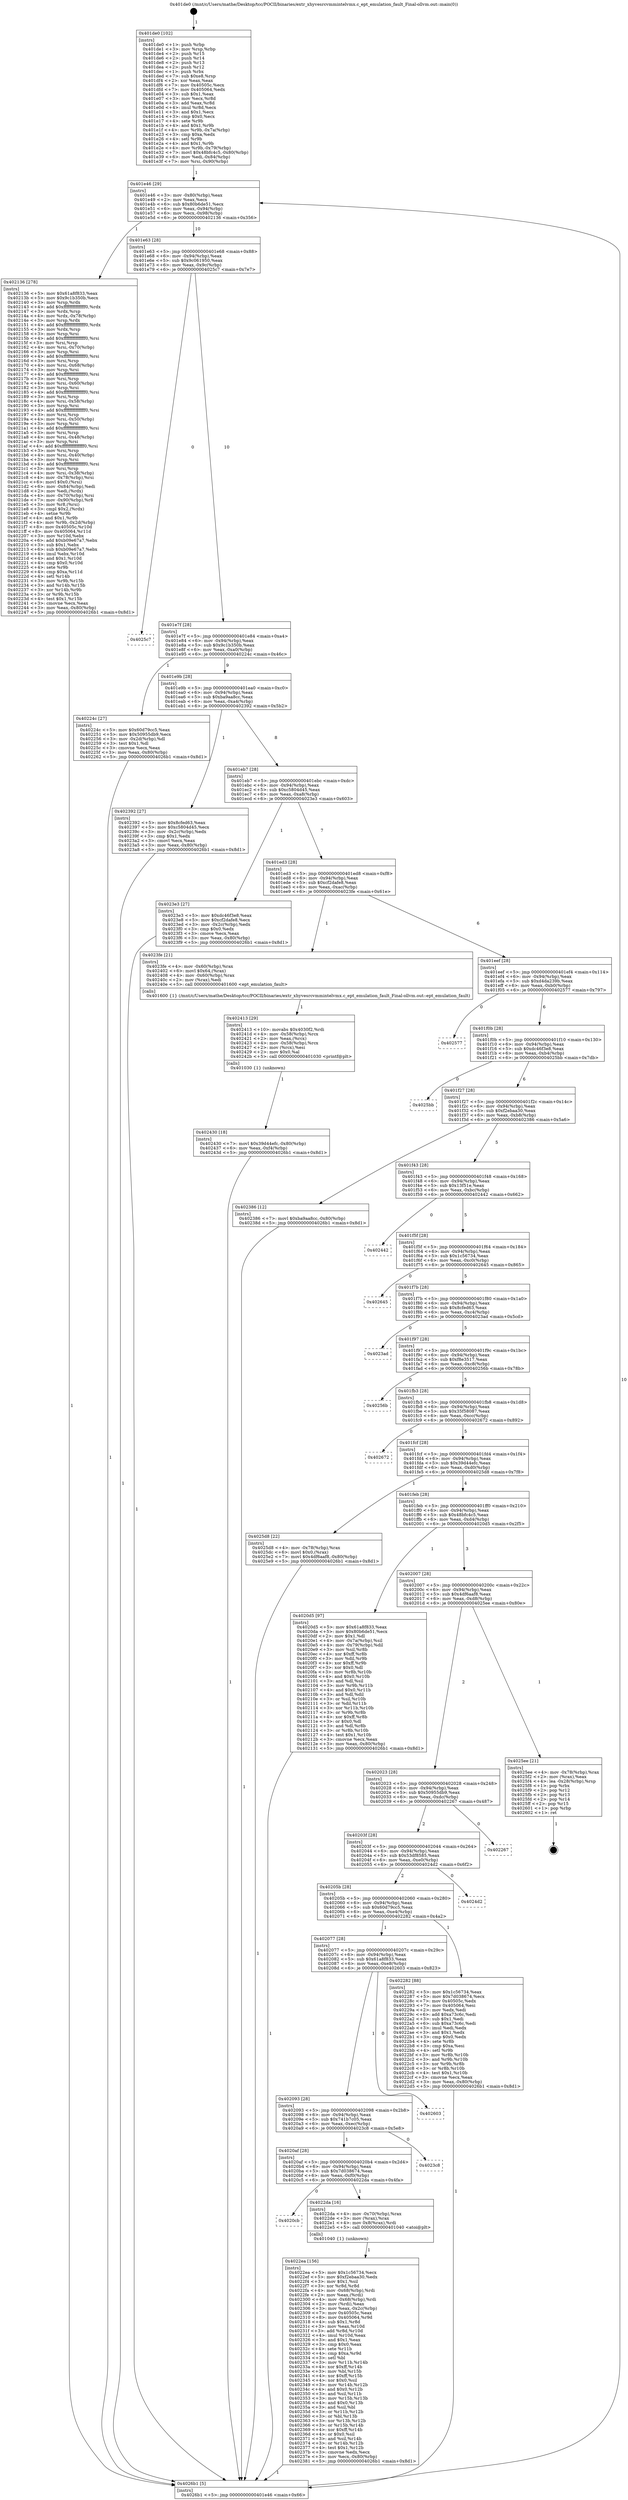 digraph "0x401de0" {
  label = "0x401de0 (/mnt/c/Users/mathe/Desktop/tcc/POCII/binaries/extr_xhyvesrcvmmintelvmx.c_ept_emulation_fault_Final-ollvm.out::main(0))"
  labelloc = "t"
  node[shape=record]

  Entry [label="",width=0.3,height=0.3,shape=circle,fillcolor=black,style=filled]
  "0x401e46" [label="{
     0x401e46 [29]\l
     | [instrs]\l
     &nbsp;&nbsp;0x401e46 \<+3\>: mov -0x80(%rbp),%eax\l
     &nbsp;&nbsp;0x401e49 \<+2\>: mov %eax,%ecx\l
     &nbsp;&nbsp;0x401e4b \<+6\>: sub $0x80b6de51,%ecx\l
     &nbsp;&nbsp;0x401e51 \<+6\>: mov %eax,-0x94(%rbp)\l
     &nbsp;&nbsp;0x401e57 \<+6\>: mov %ecx,-0x98(%rbp)\l
     &nbsp;&nbsp;0x401e5d \<+6\>: je 0000000000402136 \<main+0x356\>\l
  }"]
  "0x402136" [label="{
     0x402136 [278]\l
     | [instrs]\l
     &nbsp;&nbsp;0x402136 \<+5\>: mov $0x61a8f833,%eax\l
     &nbsp;&nbsp;0x40213b \<+5\>: mov $0x9c1b350b,%ecx\l
     &nbsp;&nbsp;0x402140 \<+3\>: mov %rsp,%rdx\l
     &nbsp;&nbsp;0x402143 \<+4\>: add $0xfffffffffffffff0,%rdx\l
     &nbsp;&nbsp;0x402147 \<+3\>: mov %rdx,%rsp\l
     &nbsp;&nbsp;0x40214a \<+4\>: mov %rdx,-0x78(%rbp)\l
     &nbsp;&nbsp;0x40214e \<+3\>: mov %rsp,%rdx\l
     &nbsp;&nbsp;0x402151 \<+4\>: add $0xfffffffffffffff0,%rdx\l
     &nbsp;&nbsp;0x402155 \<+3\>: mov %rdx,%rsp\l
     &nbsp;&nbsp;0x402158 \<+3\>: mov %rsp,%rsi\l
     &nbsp;&nbsp;0x40215b \<+4\>: add $0xfffffffffffffff0,%rsi\l
     &nbsp;&nbsp;0x40215f \<+3\>: mov %rsi,%rsp\l
     &nbsp;&nbsp;0x402162 \<+4\>: mov %rsi,-0x70(%rbp)\l
     &nbsp;&nbsp;0x402166 \<+3\>: mov %rsp,%rsi\l
     &nbsp;&nbsp;0x402169 \<+4\>: add $0xfffffffffffffff0,%rsi\l
     &nbsp;&nbsp;0x40216d \<+3\>: mov %rsi,%rsp\l
     &nbsp;&nbsp;0x402170 \<+4\>: mov %rsi,-0x68(%rbp)\l
     &nbsp;&nbsp;0x402174 \<+3\>: mov %rsp,%rsi\l
     &nbsp;&nbsp;0x402177 \<+4\>: add $0xfffffffffffffff0,%rsi\l
     &nbsp;&nbsp;0x40217b \<+3\>: mov %rsi,%rsp\l
     &nbsp;&nbsp;0x40217e \<+4\>: mov %rsi,-0x60(%rbp)\l
     &nbsp;&nbsp;0x402182 \<+3\>: mov %rsp,%rsi\l
     &nbsp;&nbsp;0x402185 \<+4\>: add $0xfffffffffffffff0,%rsi\l
     &nbsp;&nbsp;0x402189 \<+3\>: mov %rsi,%rsp\l
     &nbsp;&nbsp;0x40218c \<+4\>: mov %rsi,-0x58(%rbp)\l
     &nbsp;&nbsp;0x402190 \<+3\>: mov %rsp,%rsi\l
     &nbsp;&nbsp;0x402193 \<+4\>: add $0xfffffffffffffff0,%rsi\l
     &nbsp;&nbsp;0x402197 \<+3\>: mov %rsi,%rsp\l
     &nbsp;&nbsp;0x40219a \<+4\>: mov %rsi,-0x50(%rbp)\l
     &nbsp;&nbsp;0x40219e \<+3\>: mov %rsp,%rsi\l
     &nbsp;&nbsp;0x4021a1 \<+4\>: add $0xfffffffffffffff0,%rsi\l
     &nbsp;&nbsp;0x4021a5 \<+3\>: mov %rsi,%rsp\l
     &nbsp;&nbsp;0x4021a8 \<+4\>: mov %rsi,-0x48(%rbp)\l
     &nbsp;&nbsp;0x4021ac \<+3\>: mov %rsp,%rsi\l
     &nbsp;&nbsp;0x4021af \<+4\>: add $0xfffffffffffffff0,%rsi\l
     &nbsp;&nbsp;0x4021b3 \<+3\>: mov %rsi,%rsp\l
     &nbsp;&nbsp;0x4021b6 \<+4\>: mov %rsi,-0x40(%rbp)\l
     &nbsp;&nbsp;0x4021ba \<+3\>: mov %rsp,%rsi\l
     &nbsp;&nbsp;0x4021bd \<+4\>: add $0xfffffffffffffff0,%rsi\l
     &nbsp;&nbsp;0x4021c1 \<+3\>: mov %rsi,%rsp\l
     &nbsp;&nbsp;0x4021c4 \<+4\>: mov %rsi,-0x38(%rbp)\l
     &nbsp;&nbsp;0x4021c8 \<+4\>: mov -0x78(%rbp),%rsi\l
     &nbsp;&nbsp;0x4021cc \<+6\>: movl $0x0,(%rsi)\l
     &nbsp;&nbsp;0x4021d2 \<+6\>: mov -0x84(%rbp),%edi\l
     &nbsp;&nbsp;0x4021d8 \<+2\>: mov %edi,(%rdx)\l
     &nbsp;&nbsp;0x4021da \<+4\>: mov -0x70(%rbp),%rsi\l
     &nbsp;&nbsp;0x4021de \<+7\>: mov -0x90(%rbp),%r8\l
     &nbsp;&nbsp;0x4021e5 \<+3\>: mov %r8,(%rsi)\l
     &nbsp;&nbsp;0x4021e8 \<+3\>: cmpl $0x2,(%rdx)\l
     &nbsp;&nbsp;0x4021eb \<+4\>: setne %r9b\l
     &nbsp;&nbsp;0x4021ef \<+4\>: and $0x1,%r9b\l
     &nbsp;&nbsp;0x4021f3 \<+4\>: mov %r9b,-0x2d(%rbp)\l
     &nbsp;&nbsp;0x4021f7 \<+8\>: mov 0x40505c,%r10d\l
     &nbsp;&nbsp;0x4021ff \<+8\>: mov 0x405064,%r11d\l
     &nbsp;&nbsp;0x402207 \<+3\>: mov %r10d,%ebx\l
     &nbsp;&nbsp;0x40220a \<+6\>: add $0xb09e67a7,%ebx\l
     &nbsp;&nbsp;0x402210 \<+3\>: sub $0x1,%ebx\l
     &nbsp;&nbsp;0x402213 \<+6\>: sub $0xb09e67a7,%ebx\l
     &nbsp;&nbsp;0x402219 \<+4\>: imul %ebx,%r10d\l
     &nbsp;&nbsp;0x40221d \<+4\>: and $0x1,%r10d\l
     &nbsp;&nbsp;0x402221 \<+4\>: cmp $0x0,%r10d\l
     &nbsp;&nbsp;0x402225 \<+4\>: sete %r9b\l
     &nbsp;&nbsp;0x402229 \<+4\>: cmp $0xa,%r11d\l
     &nbsp;&nbsp;0x40222d \<+4\>: setl %r14b\l
     &nbsp;&nbsp;0x402231 \<+3\>: mov %r9b,%r15b\l
     &nbsp;&nbsp;0x402234 \<+3\>: and %r14b,%r15b\l
     &nbsp;&nbsp;0x402237 \<+3\>: xor %r14b,%r9b\l
     &nbsp;&nbsp;0x40223a \<+3\>: or %r9b,%r15b\l
     &nbsp;&nbsp;0x40223d \<+4\>: test $0x1,%r15b\l
     &nbsp;&nbsp;0x402241 \<+3\>: cmovne %ecx,%eax\l
     &nbsp;&nbsp;0x402244 \<+3\>: mov %eax,-0x80(%rbp)\l
     &nbsp;&nbsp;0x402247 \<+5\>: jmp 00000000004026b1 \<main+0x8d1\>\l
  }"]
  "0x401e63" [label="{
     0x401e63 [28]\l
     | [instrs]\l
     &nbsp;&nbsp;0x401e63 \<+5\>: jmp 0000000000401e68 \<main+0x88\>\l
     &nbsp;&nbsp;0x401e68 \<+6\>: mov -0x94(%rbp),%eax\l
     &nbsp;&nbsp;0x401e6e \<+5\>: sub $0x9c061950,%eax\l
     &nbsp;&nbsp;0x401e73 \<+6\>: mov %eax,-0x9c(%rbp)\l
     &nbsp;&nbsp;0x401e79 \<+6\>: je 00000000004025c7 \<main+0x7e7\>\l
  }"]
  Exit [label="",width=0.3,height=0.3,shape=circle,fillcolor=black,style=filled,peripheries=2]
  "0x4025c7" [label="{
     0x4025c7\l
  }", style=dashed]
  "0x401e7f" [label="{
     0x401e7f [28]\l
     | [instrs]\l
     &nbsp;&nbsp;0x401e7f \<+5\>: jmp 0000000000401e84 \<main+0xa4\>\l
     &nbsp;&nbsp;0x401e84 \<+6\>: mov -0x94(%rbp),%eax\l
     &nbsp;&nbsp;0x401e8a \<+5\>: sub $0x9c1b350b,%eax\l
     &nbsp;&nbsp;0x401e8f \<+6\>: mov %eax,-0xa0(%rbp)\l
     &nbsp;&nbsp;0x401e95 \<+6\>: je 000000000040224c \<main+0x46c\>\l
  }"]
  "0x402430" [label="{
     0x402430 [18]\l
     | [instrs]\l
     &nbsp;&nbsp;0x402430 \<+7\>: movl $0x39d44efc,-0x80(%rbp)\l
     &nbsp;&nbsp;0x402437 \<+6\>: mov %eax,-0xf4(%rbp)\l
     &nbsp;&nbsp;0x40243d \<+5\>: jmp 00000000004026b1 \<main+0x8d1\>\l
  }"]
  "0x40224c" [label="{
     0x40224c [27]\l
     | [instrs]\l
     &nbsp;&nbsp;0x40224c \<+5\>: mov $0x60d79cc5,%eax\l
     &nbsp;&nbsp;0x402251 \<+5\>: mov $0x50955db9,%ecx\l
     &nbsp;&nbsp;0x402256 \<+3\>: mov -0x2d(%rbp),%dl\l
     &nbsp;&nbsp;0x402259 \<+3\>: test $0x1,%dl\l
     &nbsp;&nbsp;0x40225c \<+3\>: cmovne %ecx,%eax\l
     &nbsp;&nbsp;0x40225f \<+3\>: mov %eax,-0x80(%rbp)\l
     &nbsp;&nbsp;0x402262 \<+5\>: jmp 00000000004026b1 \<main+0x8d1\>\l
  }"]
  "0x401e9b" [label="{
     0x401e9b [28]\l
     | [instrs]\l
     &nbsp;&nbsp;0x401e9b \<+5\>: jmp 0000000000401ea0 \<main+0xc0\>\l
     &nbsp;&nbsp;0x401ea0 \<+6\>: mov -0x94(%rbp),%eax\l
     &nbsp;&nbsp;0x401ea6 \<+5\>: sub $0xba9aa8cc,%eax\l
     &nbsp;&nbsp;0x401eab \<+6\>: mov %eax,-0xa4(%rbp)\l
     &nbsp;&nbsp;0x401eb1 \<+6\>: je 0000000000402392 \<main+0x5b2\>\l
  }"]
  "0x402413" [label="{
     0x402413 [29]\l
     | [instrs]\l
     &nbsp;&nbsp;0x402413 \<+10\>: movabs $0x4030f2,%rdi\l
     &nbsp;&nbsp;0x40241d \<+4\>: mov -0x58(%rbp),%rcx\l
     &nbsp;&nbsp;0x402421 \<+2\>: mov %eax,(%rcx)\l
     &nbsp;&nbsp;0x402423 \<+4\>: mov -0x58(%rbp),%rcx\l
     &nbsp;&nbsp;0x402427 \<+2\>: mov (%rcx),%esi\l
     &nbsp;&nbsp;0x402429 \<+2\>: mov $0x0,%al\l
     &nbsp;&nbsp;0x40242b \<+5\>: call 0000000000401030 \<printf@plt\>\l
     | [calls]\l
     &nbsp;&nbsp;0x401030 \{1\} (unknown)\l
  }"]
  "0x402392" [label="{
     0x402392 [27]\l
     | [instrs]\l
     &nbsp;&nbsp;0x402392 \<+5\>: mov $0x8cfed63,%eax\l
     &nbsp;&nbsp;0x402397 \<+5\>: mov $0xc5804d45,%ecx\l
     &nbsp;&nbsp;0x40239c \<+3\>: mov -0x2c(%rbp),%edx\l
     &nbsp;&nbsp;0x40239f \<+3\>: cmp $0x1,%edx\l
     &nbsp;&nbsp;0x4023a2 \<+3\>: cmovl %ecx,%eax\l
     &nbsp;&nbsp;0x4023a5 \<+3\>: mov %eax,-0x80(%rbp)\l
     &nbsp;&nbsp;0x4023a8 \<+5\>: jmp 00000000004026b1 \<main+0x8d1\>\l
  }"]
  "0x401eb7" [label="{
     0x401eb7 [28]\l
     | [instrs]\l
     &nbsp;&nbsp;0x401eb7 \<+5\>: jmp 0000000000401ebc \<main+0xdc\>\l
     &nbsp;&nbsp;0x401ebc \<+6\>: mov -0x94(%rbp),%eax\l
     &nbsp;&nbsp;0x401ec2 \<+5\>: sub $0xc5804d45,%eax\l
     &nbsp;&nbsp;0x401ec7 \<+6\>: mov %eax,-0xa8(%rbp)\l
     &nbsp;&nbsp;0x401ecd \<+6\>: je 00000000004023e3 \<main+0x603\>\l
  }"]
  "0x4022ea" [label="{
     0x4022ea [156]\l
     | [instrs]\l
     &nbsp;&nbsp;0x4022ea \<+5\>: mov $0x1c56734,%ecx\l
     &nbsp;&nbsp;0x4022ef \<+5\>: mov $0xf2ebaa30,%edx\l
     &nbsp;&nbsp;0x4022f4 \<+3\>: mov $0x1,%sil\l
     &nbsp;&nbsp;0x4022f7 \<+3\>: xor %r8d,%r8d\l
     &nbsp;&nbsp;0x4022fa \<+4\>: mov -0x68(%rbp),%rdi\l
     &nbsp;&nbsp;0x4022fe \<+2\>: mov %eax,(%rdi)\l
     &nbsp;&nbsp;0x402300 \<+4\>: mov -0x68(%rbp),%rdi\l
     &nbsp;&nbsp;0x402304 \<+2\>: mov (%rdi),%eax\l
     &nbsp;&nbsp;0x402306 \<+3\>: mov %eax,-0x2c(%rbp)\l
     &nbsp;&nbsp;0x402309 \<+7\>: mov 0x40505c,%eax\l
     &nbsp;&nbsp;0x402310 \<+8\>: mov 0x405064,%r9d\l
     &nbsp;&nbsp;0x402318 \<+4\>: sub $0x1,%r8d\l
     &nbsp;&nbsp;0x40231c \<+3\>: mov %eax,%r10d\l
     &nbsp;&nbsp;0x40231f \<+3\>: add %r8d,%r10d\l
     &nbsp;&nbsp;0x402322 \<+4\>: imul %r10d,%eax\l
     &nbsp;&nbsp;0x402326 \<+3\>: and $0x1,%eax\l
     &nbsp;&nbsp;0x402329 \<+3\>: cmp $0x0,%eax\l
     &nbsp;&nbsp;0x40232c \<+4\>: sete %r11b\l
     &nbsp;&nbsp;0x402330 \<+4\>: cmp $0xa,%r9d\l
     &nbsp;&nbsp;0x402334 \<+3\>: setl %bl\l
     &nbsp;&nbsp;0x402337 \<+3\>: mov %r11b,%r14b\l
     &nbsp;&nbsp;0x40233a \<+4\>: xor $0xff,%r14b\l
     &nbsp;&nbsp;0x40233e \<+3\>: mov %bl,%r15b\l
     &nbsp;&nbsp;0x402341 \<+4\>: xor $0xff,%r15b\l
     &nbsp;&nbsp;0x402345 \<+4\>: xor $0x0,%sil\l
     &nbsp;&nbsp;0x402349 \<+3\>: mov %r14b,%r12b\l
     &nbsp;&nbsp;0x40234c \<+4\>: and $0x0,%r12b\l
     &nbsp;&nbsp;0x402350 \<+3\>: and %sil,%r11b\l
     &nbsp;&nbsp;0x402353 \<+3\>: mov %r15b,%r13b\l
     &nbsp;&nbsp;0x402356 \<+4\>: and $0x0,%r13b\l
     &nbsp;&nbsp;0x40235a \<+3\>: and %sil,%bl\l
     &nbsp;&nbsp;0x40235d \<+3\>: or %r11b,%r12b\l
     &nbsp;&nbsp;0x402360 \<+3\>: or %bl,%r13b\l
     &nbsp;&nbsp;0x402363 \<+3\>: xor %r13b,%r12b\l
     &nbsp;&nbsp;0x402366 \<+3\>: or %r15b,%r14b\l
     &nbsp;&nbsp;0x402369 \<+4\>: xor $0xff,%r14b\l
     &nbsp;&nbsp;0x40236d \<+4\>: or $0x0,%sil\l
     &nbsp;&nbsp;0x402371 \<+3\>: and %sil,%r14b\l
     &nbsp;&nbsp;0x402374 \<+3\>: or %r14b,%r12b\l
     &nbsp;&nbsp;0x402377 \<+4\>: test $0x1,%r12b\l
     &nbsp;&nbsp;0x40237b \<+3\>: cmovne %edx,%ecx\l
     &nbsp;&nbsp;0x40237e \<+3\>: mov %ecx,-0x80(%rbp)\l
     &nbsp;&nbsp;0x402381 \<+5\>: jmp 00000000004026b1 \<main+0x8d1\>\l
  }"]
  "0x4023e3" [label="{
     0x4023e3 [27]\l
     | [instrs]\l
     &nbsp;&nbsp;0x4023e3 \<+5\>: mov $0xdc46f3e8,%eax\l
     &nbsp;&nbsp;0x4023e8 \<+5\>: mov $0xcf2dafe8,%ecx\l
     &nbsp;&nbsp;0x4023ed \<+3\>: mov -0x2c(%rbp),%edx\l
     &nbsp;&nbsp;0x4023f0 \<+3\>: cmp $0x0,%edx\l
     &nbsp;&nbsp;0x4023f3 \<+3\>: cmove %ecx,%eax\l
     &nbsp;&nbsp;0x4023f6 \<+3\>: mov %eax,-0x80(%rbp)\l
     &nbsp;&nbsp;0x4023f9 \<+5\>: jmp 00000000004026b1 \<main+0x8d1\>\l
  }"]
  "0x401ed3" [label="{
     0x401ed3 [28]\l
     | [instrs]\l
     &nbsp;&nbsp;0x401ed3 \<+5\>: jmp 0000000000401ed8 \<main+0xf8\>\l
     &nbsp;&nbsp;0x401ed8 \<+6\>: mov -0x94(%rbp),%eax\l
     &nbsp;&nbsp;0x401ede \<+5\>: sub $0xcf2dafe8,%eax\l
     &nbsp;&nbsp;0x401ee3 \<+6\>: mov %eax,-0xac(%rbp)\l
     &nbsp;&nbsp;0x401ee9 \<+6\>: je 00000000004023fe \<main+0x61e\>\l
  }"]
  "0x4020cb" [label="{
     0x4020cb\l
  }", style=dashed]
  "0x4023fe" [label="{
     0x4023fe [21]\l
     | [instrs]\l
     &nbsp;&nbsp;0x4023fe \<+4\>: mov -0x60(%rbp),%rax\l
     &nbsp;&nbsp;0x402402 \<+6\>: movl $0x64,(%rax)\l
     &nbsp;&nbsp;0x402408 \<+4\>: mov -0x60(%rbp),%rax\l
     &nbsp;&nbsp;0x40240c \<+2\>: mov (%rax),%edi\l
     &nbsp;&nbsp;0x40240e \<+5\>: call 0000000000401600 \<ept_emulation_fault\>\l
     | [calls]\l
     &nbsp;&nbsp;0x401600 \{1\} (/mnt/c/Users/mathe/Desktop/tcc/POCII/binaries/extr_xhyvesrcvmmintelvmx.c_ept_emulation_fault_Final-ollvm.out::ept_emulation_fault)\l
  }"]
  "0x401eef" [label="{
     0x401eef [28]\l
     | [instrs]\l
     &nbsp;&nbsp;0x401eef \<+5\>: jmp 0000000000401ef4 \<main+0x114\>\l
     &nbsp;&nbsp;0x401ef4 \<+6\>: mov -0x94(%rbp),%eax\l
     &nbsp;&nbsp;0x401efa \<+5\>: sub $0xd4da239b,%eax\l
     &nbsp;&nbsp;0x401eff \<+6\>: mov %eax,-0xb0(%rbp)\l
     &nbsp;&nbsp;0x401f05 \<+6\>: je 0000000000402577 \<main+0x797\>\l
  }"]
  "0x4022da" [label="{
     0x4022da [16]\l
     | [instrs]\l
     &nbsp;&nbsp;0x4022da \<+4\>: mov -0x70(%rbp),%rax\l
     &nbsp;&nbsp;0x4022de \<+3\>: mov (%rax),%rax\l
     &nbsp;&nbsp;0x4022e1 \<+4\>: mov 0x8(%rax),%rdi\l
     &nbsp;&nbsp;0x4022e5 \<+5\>: call 0000000000401040 \<atoi@plt\>\l
     | [calls]\l
     &nbsp;&nbsp;0x401040 \{1\} (unknown)\l
  }"]
  "0x402577" [label="{
     0x402577\l
  }", style=dashed]
  "0x401f0b" [label="{
     0x401f0b [28]\l
     | [instrs]\l
     &nbsp;&nbsp;0x401f0b \<+5\>: jmp 0000000000401f10 \<main+0x130\>\l
     &nbsp;&nbsp;0x401f10 \<+6\>: mov -0x94(%rbp),%eax\l
     &nbsp;&nbsp;0x401f16 \<+5\>: sub $0xdc46f3e8,%eax\l
     &nbsp;&nbsp;0x401f1b \<+6\>: mov %eax,-0xb4(%rbp)\l
     &nbsp;&nbsp;0x401f21 \<+6\>: je 00000000004025bb \<main+0x7db\>\l
  }"]
  "0x4020af" [label="{
     0x4020af [28]\l
     | [instrs]\l
     &nbsp;&nbsp;0x4020af \<+5\>: jmp 00000000004020b4 \<main+0x2d4\>\l
     &nbsp;&nbsp;0x4020b4 \<+6\>: mov -0x94(%rbp),%eax\l
     &nbsp;&nbsp;0x4020ba \<+5\>: sub $0x7d038674,%eax\l
     &nbsp;&nbsp;0x4020bf \<+6\>: mov %eax,-0xf0(%rbp)\l
     &nbsp;&nbsp;0x4020c5 \<+6\>: je 00000000004022da \<main+0x4fa\>\l
  }"]
  "0x4025bb" [label="{
     0x4025bb\l
  }", style=dashed]
  "0x401f27" [label="{
     0x401f27 [28]\l
     | [instrs]\l
     &nbsp;&nbsp;0x401f27 \<+5\>: jmp 0000000000401f2c \<main+0x14c\>\l
     &nbsp;&nbsp;0x401f2c \<+6\>: mov -0x94(%rbp),%eax\l
     &nbsp;&nbsp;0x401f32 \<+5\>: sub $0xf2ebaa30,%eax\l
     &nbsp;&nbsp;0x401f37 \<+6\>: mov %eax,-0xb8(%rbp)\l
     &nbsp;&nbsp;0x401f3d \<+6\>: je 0000000000402386 \<main+0x5a6\>\l
  }"]
  "0x4023c8" [label="{
     0x4023c8\l
  }", style=dashed]
  "0x402386" [label="{
     0x402386 [12]\l
     | [instrs]\l
     &nbsp;&nbsp;0x402386 \<+7\>: movl $0xba9aa8cc,-0x80(%rbp)\l
     &nbsp;&nbsp;0x40238d \<+5\>: jmp 00000000004026b1 \<main+0x8d1\>\l
  }"]
  "0x401f43" [label="{
     0x401f43 [28]\l
     | [instrs]\l
     &nbsp;&nbsp;0x401f43 \<+5\>: jmp 0000000000401f48 \<main+0x168\>\l
     &nbsp;&nbsp;0x401f48 \<+6\>: mov -0x94(%rbp),%eax\l
     &nbsp;&nbsp;0x401f4e \<+5\>: sub $0x13f51e,%eax\l
     &nbsp;&nbsp;0x401f53 \<+6\>: mov %eax,-0xbc(%rbp)\l
     &nbsp;&nbsp;0x401f59 \<+6\>: je 0000000000402442 \<main+0x662\>\l
  }"]
  "0x402093" [label="{
     0x402093 [28]\l
     | [instrs]\l
     &nbsp;&nbsp;0x402093 \<+5\>: jmp 0000000000402098 \<main+0x2b8\>\l
     &nbsp;&nbsp;0x402098 \<+6\>: mov -0x94(%rbp),%eax\l
     &nbsp;&nbsp;0x40209e \<+5\>: sub $0x741b7c05,%eax\l
     &nbsp;&nbsp;0x4020a3 \<+6\>: mov %eax,-0xec(%rbp)\l
     &nbsp;&nbsp;0x4020a9 \<+6\>: je 00000000004023c8 \<main+0x5e8\>\l
  }"]
  "0x402442" [label="{
     0x402442\l
  }", style=dashed]
  "0x401f5f" [label="{
     0x401f5f [28]\l
     | [instrs]\l
     &nbsp;&nbsp;0x401f5f \<+5\>: jmp 0000000000401f64 \<main+0x184\>\l
     &nbsp;&nbsp;0x401f64 \<+6\>: mov -0x94(%rbp),%eax\l
     &nbsp;&nbsp;0x401f6a \<+5\>: sub $0x1c56734,%eax\l
     &nbsp;&nbsp;0x401f6f \<+6\>: mov %eax,-0xc0(%rbp)\l
     &nbsp;&nbsp;0x401f75 \<+6\>: je 0000000000402645 \<main+0x865\>\l
  }"]
  "0x402603" [label="{
     0x402603\l
  }", style=dashed]
  "0x402645" [label="{
     0x402645\l
  }", style=dashed]
  "0x401f7b" [label="{
     0x401f7b [28]\l
     | [instrs]\l
     &nbsp;&nbsp;0x401f7b \<+5\>: jmp 0000000000401f80 \<main+0x1a0\>\l
     &nbsp;&nbsp;0x401f80 \<+6\>: mov -0x94(%rbp),%eax\l
     &nbsp;&nbsp;0x401f86 \<+5\>: sub $0x8cfed63,%eax\l
     &nbsp;&nbsp;0x401f8b \<+6\>: mov %eax,-0xc4(%rbp)\l
     &nbsp;&nbsp;0x401f91 \<+6\>: je 00000000004023ad \<main+0x5cd\>\l
  }"]
  "0x402077" [label="{
     0x402077 [28]\l
     | [instrs]\l
     &nbsp;&nbsp;0x402077 \<+5\>: jmp 000000000040207c \<main+0x29c\>\l
     &nbsp;&nbsp;0x40207c \<+6\>: mov -0x94(%rbp),%eax\l
     &nbsp;&nbsp;0x402082 \<+5\>: sub $0x61a8f833,%eax\l
     &nbsp;&nbsp;0x402087 \<+6\>: mov %eax,-0xe8(%rbp)\l
     &nbsp;&nbsp;0x40208d \<+6\>: je 0000000000402603 \<main+0x823\>\l
  }"]
  "0x4023ad" [label="{
     0x4023ad\l
  }", style=dashed]
  "0x401f97" [label="{
     0x401f97 [28]\l
     | [instrs]\l
     &nbsp;&nbsp;0x401f97 \<+5\>: jmp 0000000000401f9c \<main+0x1bc\>\l
     &nbsp;&nbsp;0x401f9c \<+6\>: mov -0x94(%rbp),%eax\l
     &nbsp;&nbsp;0x401fa2 \<+5\>: sub $0xf8e3517,%eax\l
     &nbsp;&nbsp;0x401fa7 \<+6\>: mov %eax,-0xc8(%rbp)\l
     &nbsp;&nbsp;0x401fad \<+6\>: je 000000000040256b \<main+0x78b\>\l
  }"]
  "0x402282" [label="{
     0x402282 [88]\l
     | [instrs]\l
     &nbsp;&nbsp;0x402282 \<+5\>: mov $0x1c56734,%eax\l
     &nbsp;&nbsp;0x402287 \<+5\>: mov $0x7d038674,%ecx\l
     &nbsp;&nbsp;0x40228c \<+7\>: mov 0x40505c,%edx\l
     &nbsp;&nbsp;0x402293 \<+7\>: mov 0x405064,%esi\l
     &nbsp;&nbsp;0x40229a \<+2\>: mov %edx,%edi\l
     &nbsp;&nbsp;0x40229c \<+6\>: add $0xa73c6c,%edi\l
     &nbsp;&nbsp;0x4022a2 \<+3\>: sub $0x1,%edi\l
     &nbsp;&nbsp;0x4022a5 \<+6\>: sub $0xa73c6c,%edi\l
     &nbsp;&nbsp;0x4022ab \<+3\>: imul %edi,%edx\l
     &nbsp;&nbsp;0x4022ae \<+3\>: and $0x1,%edx\l
     &nbsp;&nbsp;0x4022b1 \<+3\>: cmp $0x0,%edx\l
     &nbsp;&nbsp;0x4022b4 \<+4\>: sete %r8b\l
     &nbsp;&nbsp;0x4022b8 \<+3\>: cmp $0xa,%esi\l
     &nbsp;&nbsp;0x4022bb \<+4\>: setl %r9b\l
     &nbsp;&nbsp;0x4022bf \<+3\>: mov %r8b,%r10b\l
     &nbsp;&nbsp;0x4022c2 \<+3\>: and %r9b,%r10b\l
     &nbsp;&nbsp;0x4022c5 \<+3\>: xor %r9b,%r8b\l
     &nbsp;&nbsp;0x4022c8 \<+3\>: or %r8b,%r10b\l
     &nbsp;&nbsp;0x4022cb \<+4\>: test $0x1,%r10b\l
     &nbsp;&nbsp;0x4022cf \<+3\>: cmovne %ecx,%eax\l
     &nbsp;&nbsp;0x4022d2 \<+3\>: mov %eax,-0x80(%rbp)\l
     &nbsp;&nbsp;0x4022d5 \<+5\>: jmp 00000000004026b1 \<main+0x8d1\>\l
  }"]
  "0x40256b" [label="{
     0x40256b\l
  }", style=dashed]
  "0x401fb3" [label="{
     0x401fb3 [28]\l
     | [instrs]\l
     &nbsp;&nbsp;0x401fb3 \<+5\>: jmp 0000000000401fb8 \<main+0x1d8\>\l
     &nbsp;&nbsp;0x401fb8 \<+6\>: mov -0x94(%rbp),%eax\l
     &nbsp;&nbsp;0x401fbe \<+5\>: sub $0x35f58087,%eax\l
     &nbsp;&nbsp;0x401fc3 \<+6\>: mov %eax,-0xcc(%rbp)\l
     &nbsp;&nbsp;0x401fc9 \<+6\>: je 0000000000402672 \<main+0x892\>\l
  }"]
  "0x40205b" [label="{
     0x40205b [28]\l
     | [instrs]\l
     &nbsp;&nbsp;0x40205b \<+5\>: jmp 0000000000402060 \<main+0x280\>\l
     &nbsp;&nbsp;0x402060 \<+6\>: mov -0x94(%rbp),%eax\l
     &nbsp;&nbsp;0x402066 \<+5\>: sub $0x60d79cc5,%eax\l
     &nbsp;&nbsp;0x40206b \<+6\>: mov %eax,-0xe4(%rbp)\l
     &nbsp;&nbsp;0x402071 \<+6\>: je 0000000000402282 \<main+0x4a2\>\l
  }"]
  "0x402672" [label="{
     0x402672\l
  }", style=dashed]
  "0x401fcf" [label="{
     0x401fcf [28]\l
     | [instrs]\l
     &nbsp;&nbsp;0x401fcf \<+5\>: jmp 0000000000401fd4 \<main+0x1f4\>\l
     &nbsp;&nbsp;0x401fd4 \<+6\>: mov -0x94(%rbp),%eax\l
     &nbsp;&nbsp;0x401fda \<+5\>: sub $0x39d44efc,%eax\l
     &nbsp;&nbsp;0x401fdf \<+6\>: mov %eax,-0xd0(%rbp)\l
     &nbsp;&nbsp;0x401fe5 \<+6\>: je 00000000004025d8 \<main+0x7f8\>\l
  }"]
  "0x4024d2" [label="{
     0x4024d2\l
  }", style=dashed]
  "0x4025d8" [label="{
     0x4025d8 [22]\l
     | [instrs]\l
     &nbsp;&nbsp;0x4025d8 \<+4\>: mov -0x78(%rbp),%rax\l
     &nbsp;&nbsp;0x4025dc \<+6\>: movl $0x0,(%rax)\l
     &nbsp;&nbsp;0x4025e2 \<+7\>: movl $0x4df6aaf8,-0x80(%rbp)\l
     &nbsp;&nbsp;0x4025e9 \<+5\>: jmp 00000000004026b1 \<main+0x8d1\>\l
  }"]
  "0x401feb" [label="{
     0x401feb [28]\l
     | [instrs]\l
     &nbsp;&nbsp;0x401feb \<+5\>: jmp 0000000000401ff0 \<main+0x210\>\l
     &nbsp;&nbsp;0x401ff0 \<+6\>: mov -0x94(%rbp),%eax\l
     &nbsp;&nbsp;0x401ff6 \<+5\>: sub $0x48bfc4c5,%eax\l
     &nbsp;&nbsp;0x401ffb \<+6\>: mov %eax,-0xd4(%rbp)\l
     &nbsp;&nbsp;0x402001 \<+6\>: je 00000000004020d5 \<main+0x2f5\>\l
  }"]
  "0x40203f" [label="{
     0x40203f [28]\l
     | [instrs]\l
     &nbsp;&nbsp;0x40203f \<+5\>: jmp 0000000000402044 \<main+0x264\>\l
     &nbsp;&nbsp;0x402044 \<+6\>: mov -0x94(%rbp),%eax\l
     &nbsp;&nbsp;0x40204a \<+5\>: sub $0x53df8585,%eax\l
     &nbsp;&nbsp;0x40204f \<+6\>: mov %eax,-0xe0(%rbp)\l
     &nbsp;&nbsp;0x402055 \<+6\>: je 00000000004024d2 \<main+0x6f2\>\l
  }"]
  "0x4020d5" [label="{
     0x4020d5 [97]\l
     | [instrs]\l
     &nbsp;&nbsp;0x4020d5 \<+5\>: mov $0x61a8f833,%eax\l
     &nbsp;&nbsp;0x4020da \<+5\>: mov $0x80b6de51,%ecx\l
     &nbsp;&nbsp;0x4020df \<+2\>: mov $0x1,%dl\l
     &nbsp;&nbsp;0x4020e1 \<+4\>: mov -0x7a(%rbp),%sil\l
     &nbsp;&nbsp;0x4020e5 \<+4\>: mov -0x79(%rbp),%dil\l
     &nbsp;&nbsp;0x4020e9 \<+3\>: mov %sil,%r8b\l
     &nbsp;&nbsp;0x4020ec \<+4\>: xor $0xff,%r8b\l
     &nbsp;&nbsp;0x4020f0 \<+3\>: mov %dil,%r9b\l
     &nbsp;&nbsp;0x4020f3 \<+4\>: xor $0xff,%r9b\l
     &nbsp;&nbsp;0x4020f7 \<+3\>: xor $0x0,%dl\l
     &nbsp;&nbsp;0x4020fa \<+3\>: mov %r8b,%r10b\l
     &nbsp;&nbsp;0x4020fd \<+4\>: and $0x0,%r10b\l
     &nbsp;&nbsp;0x402101 \<+3\>: and %dl,%sil\l
     &nbsp;&nbsp;0x402104 \<+3\>: mov %r9b,%r11b\l
     &nbsp;&nbsp;0x402107 \<+4\>: and $0x0,%r11b\l
     &nbsp;&nbsp;0x40210b \<+3\>: and %dl,%dil\l
     &nbsp;&nbsp;0x40210e \<+3\>: or %sil,%r10b\l
     &nbsp;&nbsp;0x402111 \<+3\>: or %dil,%r11b\l
     &nbsp;&nbsp;0x402114 \<+3\>: xor %r11b,%r10b\l
     &nbsp;&nbsp;0x402117 \<+3\>: or %r9b,%r8b\l
     &nbsp;&nbsp;0x40211a \<+4\>: xor $0xff,%r8b\l
     &nbsp;&nbsp;0x40211e \<+3\>: or $0x0,%dl\l
     &nbsp;&nbsp;0x402121 \<+3\>: and %dl,%r8b\l
     &nbsp;&nbsp;0x402124 \<+3\>: or %r8b,%r10b\l
     &nbsp;&nbsp;0x402127 \<+4\>: test $0x1,%r10b\l
     &nbsp;&nbsp;0x40212b \<+3\>: cmovne %ecx,%eax\l
     &nbsp;&nbsp;0x40212e \<+3\>: mov %eax,-0x80(%rbp)\l
     &nbsp;&nbsp;0x402131 \<+5\>: jmp 00000000004026b1 \<main+0x8d1\>\l
  }"]
  "0x402007" [label="{
     0x402007 [28]\l
     | [instrs]\l
     &nbsp;&nbsp;0x402007 \<+5\>: jmp 000000000040200c \<main+0x22c\>\l
     &nbsp;&nbsp;0x40200c \<+6\>: mov -0x94(%rbp),%eax\l
     &nbsp;&nbsp;0x402012 \<+5\>: sub $0x4df6aaf8,%eax\l
     &nbsp;&nbsp;0x402017 \<+6\>: mov %eax,-0xd8(%rbp)\l
     &nbsp;&nbsp;0x40201d \<+6\>: je 00000000004025ee \<main+0x80e\>\l
  }"]
  "0x4026b1" [label="{
     0x4026b1 [5]\l
     | [instrs]\l
     &nbsp;&nbsp;0x4026b1 \<+5\>: jmp 0000000000401e46 \<main+0x66\>\l
  }"]
  "0x401de0" [label="{
     0x401de0 [102]\l
     | [instrs]\l
     &nbsp;&nbsp;0x401de0 \<+1\>: push %rbp\l
     &nbsp;&nbsp;0x401de1 \<+3\>: mov %rsp,%rbp\l
     &nbsp;&nbsp;0x401de4 \<+2\>: push %r15\l
     &nbsp;&nbsp;0x401de6 \<+2\>: push %r14\l
     &nbsp;&nbsp;0x401de8 \<+2\>: push %r13\l
     &nbsp;&nbsp;0x401dea \<+2\>: push %r12\l
     &nbsp;&nbsp;0x401dec \<+1\>: push %rbx\l
     &nbsp;&nbsp;0x401ded \<+7\>: sub $0xe8,%rsp\l
     &nbsp;&nbsp;0x401df4 \<+2\>: xor %eax,%eax\l
     &nbsp;&nbsp;0x401df6 \<+7\>: mov 0x40505c,%ecx\l
     &nbsp;&nbsp;0x401dfd \<+7\>: mov 0x405064,%edx\l
     &nbsp;&nbsp;0x401e04 \<+3\>: sub $0x1,%eax\l
     &nbsp;&nbsp;0x401e07 \<+3\>: mov %ecx,%r8d\l
     &nbsp;&nbsp;0x401e0a \<+3\>: add %eax,%r8d\l
     &nbsp;&nbsp;0x401e0d \<+4\>: imul %r8d,%ecx\l
     &nbsp;&nbsp;0x401e11 \<+3\>: and $0x1,%ecx\l
     &nbsp;&nbsp;0x401e14 \<+3\>: cmp $0x0,%ecx\l
     &nbsp;&nbsp;0x401e17 \<+4\>: sete %r9b\l
     &nbsp;&nbsp;0x401e1b \<+4\>: and $0x1,%r9b\l
     &nbsp;&nbsp;0x401e1f \<+4\>: mov %r9b,-0x7a(%rbp)\l
     &nbsp;&nbsp;0x401e23 \<+3\>: cmp $0xa,%edx\l
     &nbsp;&nbsp;0x401e26 \<+4\>: setl %r9b\l
     &nbsp;&nbsp;0x401e2a \<+4\>: and $0x1,%r9b\l
     &nbsp;&nbsp;0x401e2e \<+4\>: mov %r9b,-0x79(%rbp)\l
     &nbsp;&nbsp;0x401e32 \<+7\>: movl $0x48bfc4c5,-0x80(%rbp)\l
     &nbsp;&nbsp;0x401e39 \<+6\>: mov %edi,-0x84(%rbp)\l
     &nbsp;&nbsp;0x401e3f \<+7\>: mov %rsi,-0x90(%rbp)\l
  }"]
  "0x402267" [label="{
     0x402267\l
  }", style=dashed]
  "0x402023" [label="{
     0x402023 [28]\l
     | [instrs]\l
     &nbsp;&nbsp;0x402023 \<+5\>: jmp 0000000000402028 \<main+0x248\>\l
     &nbsp;&nbsp;0x402028 \<+6\>: mov -0x94(%rbp),%eax\l
     &nbsp;&nbsp;0x40202e \<+5\>: sub $0x50955db9,%eax\l
     &nbsp;&nbsp;0x402033 \<+6\>: mov %eax,-0xdc(%rbp)\l
     &nbsp;&nbsp;0x402039 \<+6\>: je 0000000000402267 \<main+0x487\>\l
  }"]
  "0x4025ee" [label="{
     0x4025ee [21]\l
     | [instrs]\l
     &nbsp;&nbsp;0x4025ee \<+4\>: mov -0x78(%rbp),%rax\l
     &nbsp;&nbsp;0x4025f2 \<+2\>: mov (%rax),%eax\l
     &nbsp;&nbsp;0x4025f4 \<+4\>: lea -0x28(%rbp),%rsp\l
     &nbsp;&nbsp;0x4025f8 \<+1\>: pop %rbx\l
     &nbsp;&nbsp;0x4025f9 \<+2\>: pop %r12\l
     &nbsp;&nbsp;0x4025fb \<+2\>: pop %r13\l
     &nbsp;&nbsp;0x4025fd \<+2\>: pop %r14\l
     &nbsp;&nbsp;0x4025ff \<+2\>: pop %r15\l
     &nbsp;&nbsp;0x402601 \<+1\>: pop %rbp\l
     &nbsp;&nbsp;0x402602 \<+1\>: ret\l
  }"]
  Entry -> "0x401de0" [label=" 1"]
  "0x401e46" -> "0x402136" [label=" 1"]
  "0x401e46" -> "0x401e63" [label=" 10"]
  "0x4025ee" -> Exit [label=" 1"]
  "0x401e63" -> "0x4025c7" [label=" 0"]
  "0x401e63" -> "0x401e7f" [label=" 10"]
  "0x4025d8" -> "0x4026b1" [label=" 1"]
  "0x401e7f" -> "0x40224c" [label=" 1"]
  "0x401e7f" -> "0x401e9b" [label=" 9"]
  "0x402430" -> "0x4026b1" [label=" 1"]
  "0x401e9b" -> "0x402392" [label=" 1"]
  "0x401e9b" -> "0x401eb7" [label=" 8"]
  "0x402413" -> "0x402430" [label=" 1"]
  "0x401eb7" -> "0x4023e3" [label=" 1"]
  "0x401eb7" -> "0x401ed3" [label=" 7"]
  "0x4023fe" -> "0x402413" [label=" 1"]
  "0x401ed3" -> "0x4023fe" [label=" 1"]
  "0x401ed3" -> "0x401eef" [label=" 6"]
  "0x4023e3" -> "0x4026b1" [label=" 1"]
  "0x401eef" -> "0x402577" [label=" 0"]
  "0x401eef" -> "0x401f0b" [label=" 6"]
  "0x402392" -> "0x4026b1" [label=" 1"]
  "0x401f0b" -> "0x4025bb" [label=" 0"]
  "0x401f0b" -> "0x401f27" [label=" 6"]
  "0x4022ea" -> "0x4026b1" [label=" 1"]
  "0x401f27" -> "0x402386" [label=" 1"]
  "0x401f27" -> "0x401f43" [label=" 5"]
  "0x4022da" -> "0x4022ea" [label=" 1"]
  "0x401f43" -> "0x402442" [label=" 0"]
  "0x401f43" -> "0x401f5f" [label=" 5"]
  "0x4020af" -> "0x4022da" [label=" 1"]
  "0x401f5f" -> "0x402645" [label=" 0"]
  "0x401f5f" -> "0x401f7b" [label=" 5"]
  "0x402386" -> "0x4026b1" [label=" 1"]
  "0x401f7b" -> "0x4023ad" [label=" 0"]
  "0x401f7b" -> "0x401f97" [label=" 5"]
  "0x402093" -> "0x4023c8" [label=" 0"]
  "0x401f97" -> "0x40256b" [label=" 0"]
  "0x401f97" -> "0x401fb3" [label=" 5"]
  "0x4020af" -> "0x4020cb" [label=" 0"]
  "0x401fb3" -> "0x402672" [label=" 0"]
  "0x401fb3" -> "0x401fcf" [label=" 5"]
  "0x402077" -> "0x402603" [label=" 0"]
  "0x401fcf" -> "0x4025d8" [label=" 1"]
  "0x401fcf" -> "0x401feb" [label=" 4"]
  "0x402093" -> "0x4020af" [label=" 1"]
  "0x401feb" -> "0x4020d5" [label=" 1"]
  "0x401feb" -> "0x402007" [label=" 3"]
  "0x4020d5" -> "0x4026b1" [label=" 1"]
  "0x401de0" -> "0x401e46" [label=" 1"]
  "0x4026b1" -> "0x401e46" [label=" 10"]
  "0x40205b" -> "0x402077" [label=" 1"]
  "0x402136" -> "0x4026b1" [label=" 1"]
  "0x40224c" -> "0x4026b1" [label=" 1"]
  "0x40205b" -> "0x402282" [label=" 1"]
  "0x402007" -> "0x4025ee" [label=" 1"]
  "0x402007" -> "0x402023" [label=" 2"]
  "0x402077" -> "0x402093" [label=" 1"]
  "0x402023" -> "0x402267" [label=" 0"]
  "0x402023" -> "0x40203f" [label=" 2"]
  "0x402282" -> "0x4026b1" [label=" 1"]
  "0x40203f" -> "0x4024d2" [label=" 0"]
  "0x40203f" -> "0x40205b" [label=" 2"]
}
